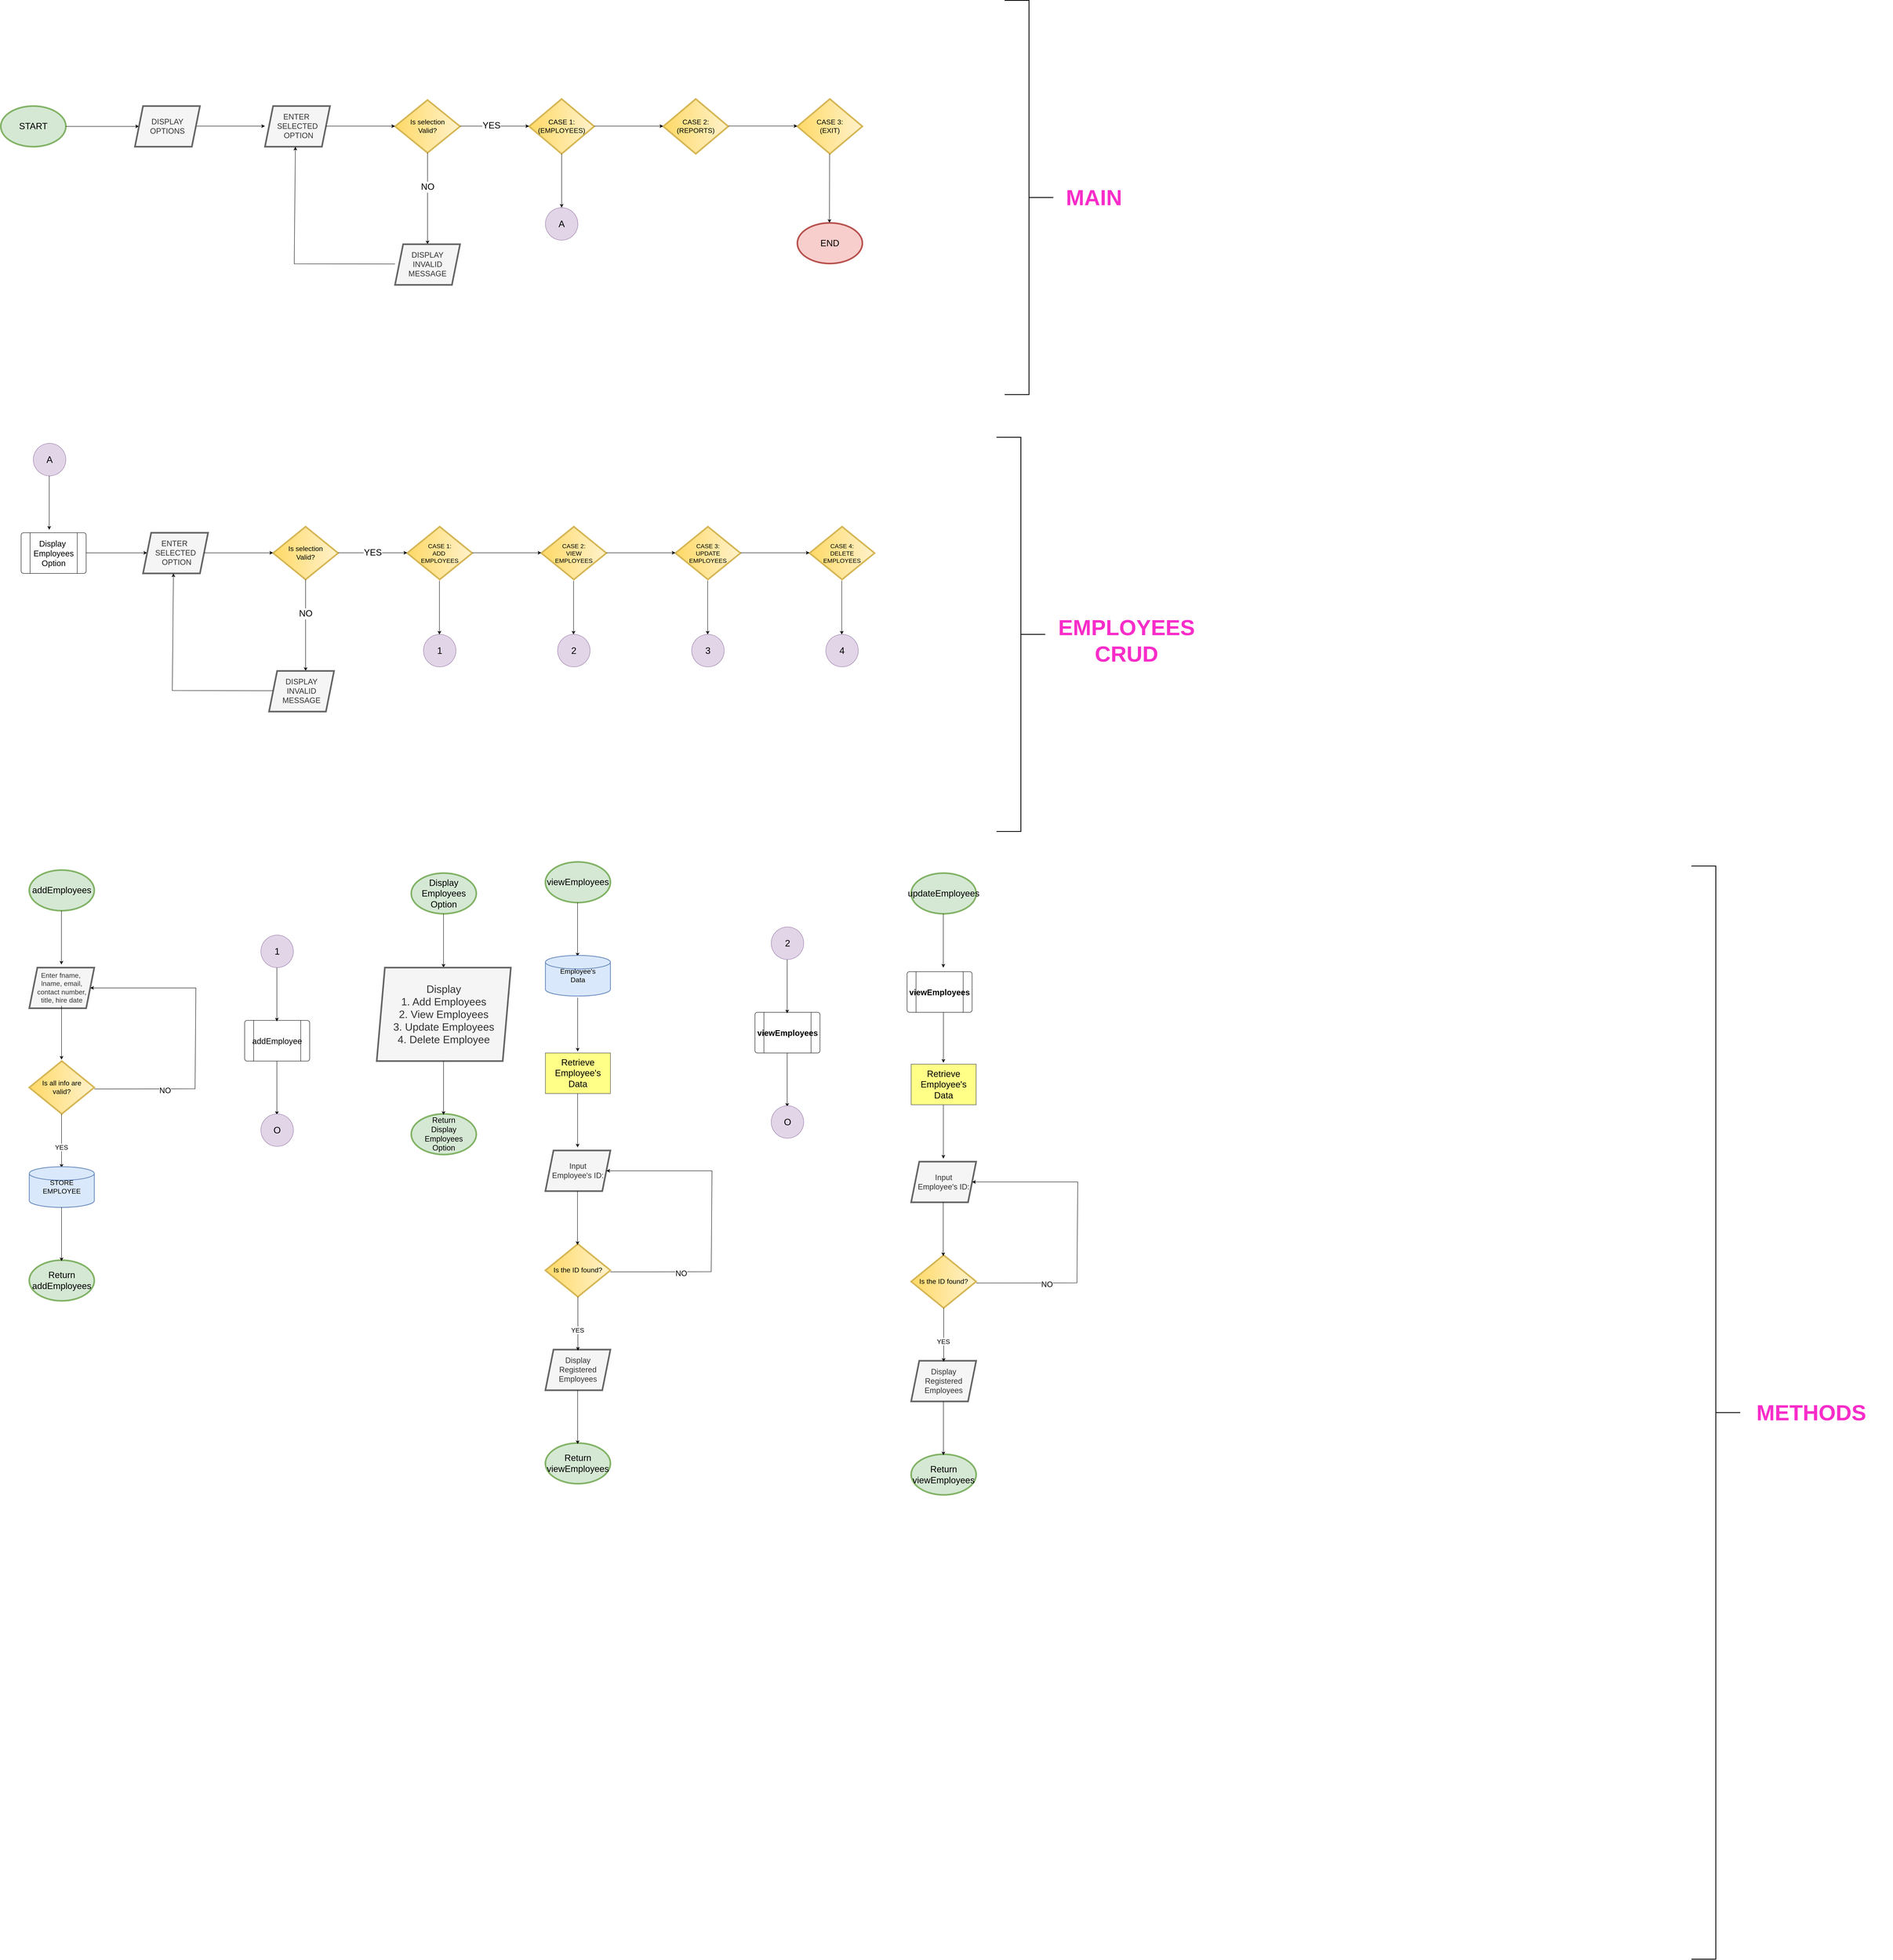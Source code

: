 <mxfile version="24.7.17">
  <diagram name="Page-1" id="fD3oFx35UN4b9yw6zkIM">
    <mxGraphModel dx="2322" dy="1297" grid="1" gridSize="10" guides="1" tooltips="1" connect="1" arrows="1" fold="1" page="1" pageScale="1" pageWidth="850" pageHeight="1100" math="0" shadow="0">
      <root>
        <mxCell id="0" />
        <mxCell id="1" parent="0" />
        <mxCell id="VEvwKwhvWMD62rh19tgJ-2" value="&lt;font style=&quot;font-size: 22px;&quot;&gt;START&lt;/font&gt;" style="ellipse;whiteSpace=wrap;html=1;fillColor=#d5e8d4;strokeColor=#82b366;strokeWidth=4;" vertex="1" parent="1">
          <mxGeometry x="40" y="350" width="160" height="100" as="geometry" />
        </mxCell>
        <mxCell id="VEvwKwhvWMD62rh19tgJ-3" value="" style="endArrow=classic;html=1;rounded=0;exitX=1;exitY=0.5;exitDx=0;exitDy=0;entryX=0;entryY=0.5;entryDx=0;entryDy=0;" edge="1" parent="1" source="VEvwKwhvWMD62rh19tgJ-2" target="VEvwKwhvWMD62rh19tgJ-35">
          <mxGeometry width="50" height="50" relative="1" as="geometry">
            <mxPoint x="560" y="520" as="sourcePoint" />
            <mxPoint x="370" y="400" as="targetPoint" />
          </mxGeometry>
        </mxCell>
        <mxCell id="VEvwKwhvWMD62rh19tgJ-5" value="" style="endArrow=classic;html=1;rounded=0;exitX=1;exitY=0.5;exitDx=0;exitDy=0;" edge="1" parent="1">
          <mxGeometry width="50" height="50" relative="1" as="geometry">
            <mxPoint x="520" y="399.33" as="sourcePoint" />
            <mxPoint x="690" y="399.33" as="targetPoint" />
          </mxGeometry>
        </mxCell>
        <mxCell id="VEvwKwhvWMD62rh19tgJ-6" value="&lt;font style=&quot;font-size: 19px;&quot;&gt;ENTER&amp;nbsp;&lt;/font&gt;&lt;div style=&quot;font-size: 19px;&quot;&gt;&lt;font style=&quot;font-size: 19px;&quot;&gt;SELECTED&lt;/font&gt;&lt;div style=&quot;&quot;&gt;&lt;font style=&quot;font-size: 19px;&quot;&gt;&amp;nbsp;OPTION&lt;/font&gt;&lt;/div&gt;&lt;/div&gt;" style="shape=parallelogram;perimeter=parallelogramPerimeter;whiteSpace=wrap;html=1;fixedSize=1;align=center;fillColor=#f5f5f5;fontColor=#333333;strokeColor=#666666;strokeWidth=4;" vertex="1" parent="1">
          <mxGeometry x="690" y="350" width="160" height="100" as="geometry" />
        </mxCell>
        <mxCell id="VEvwKwhvWMD62rh19tgJ-9" value="&lt;font style=&quot;font-size: 17px;&quot;&gt;Is selection&lt;/font&gt;&lt;div style=&quot;font-size: 17px;&quot;&gt;&lt;font style=&quot;font-size: 17px;&quot;&gt;Valid?&lt;/font&gt;&lt;/div&gt;" style="rhombus;whiteSpace=wrap;html=1;direction=south;fillColor=#fff2cc;strokeColor=#d6b656;gradientColor=#ffd966;strokeWidth=4;" vertex="1" parent="1">
          <mxGeometry x="1010" y="335" width="160" height="130" as="geometry" />
        </mxCell>
        <mxCell id="VEvwKwhvWMD62rh19tgJ-11" value="" style="endArrow=classic;html=1;rounded=0;exitX=1;exitY=0.5;exitDx=0;exitDy=0;" edge="1" parent="1">
          <mxGeometry width="50" height="50" relative="1" as="geometry">
            <mxPoint x="840" y="399.37" as="sourcePoint" />
            <mxPoint x="1010" y="399.37" as="targetPoint" />
          </mxGeometry>
        </mxCell>
        <mxCell id="VEvwKwhvWMD62rh19tgJ-12" value="" style="endArrow=classic;html=1;rounded=0;exitX=1;exitY=0.5;exitDx=0;exitDy=0;" edge="1" parent="1" source="VEvwKwhvWMD62rh19tgJ-9">
          <mxGeometry width="50" height="50" relative="1" as="geometry">
            <mxPoint x="1090" y="490" as="sourcePoint" />
            <mxPoint x="1090" y="690" as="targetPoint" />
          </mxGeometry>
        </mxCell>
        <mxCell id="VEvwKwhvWMD62rh19tgJ-14" value="&lt;font style=&quot;font-size: 22px;&quot;&gt;NO&lt;/font&gt;" style="edgeLabel;html=1;align=center;verticalAlign=middle;resizable=0;points=[];" vertex="1" connectable="0" parent="VEvwKwhvWMD62rh19tgJ-12">
          <mxGeometry x="-0.26" relative="1" as="geometry">
            <mxPoint as="offset" />
          </mxGeometry>
        </mxCell>
        <mxCell id="VEvwKwhvWMD62rh19tgJ-16" value="" style="endArrow=classic;html=1;rounded=0;exitX=1;exitY=0.5;exitDx=0;exitDy=0;entryX=0.455;entryY=1.007;entryDx=0;entryDy=0;entryPerimeter=0;" edge="1" parent="1">
          <mxGeometry width="50" height="50" relative="1" as="geometry">
            <mxPoint x="1010" y="738.68" as="sourcePoint" />
            <mxPoint x="764.8" y="450.0" as="targetPoint" />
            <Array as="points">
              <mxPoint x="762" y="738.3" />
            </Array>
          </mxGeometry>
        </mxCell>
        <mxCell id="VEvwKwhvWMD62rh19tgJ-19" value="&lt;span style=&quot;font-size: 17px;&quot;&gt;CASE 1:&lt;br&gt;(EMPLOYEES)&lt;/span&gt;" style="rhombus;whiteSpace=wrap;html=1;direction=south;fillColor=#fff2cc;strokeColor=#d6b656;gradientColor=#ffd966;strokeWidth=4;" vertex="1" parent="1">
          <mxGeometry x="1340" y="332.5" width="160" height="135" as="geometry" />
        </mxCell>
        <mxCell id="VEvwKwhvWMD62rh19tgJ-22" value="&lt;span style=&quot;font-size: 17px;&quot;&gt;CASE 2:(REPORTS)&lt;/span&gt;" style="rhombus;whiteSpace=wrap;html=1;direction=south;fillColor=#fff2cc;strokeColor=#d6b656;gradientColor=#ffd966;strokeWidth=4;" vertex="1" parent="1">
          <mxGeometry x="1670" y="332.5" width="160" height="135" as="geometry" />
        </mxCell>
        <mxCell id="VEvwKwhvWMD62rh19tgJ-24" value="&lt;span style=&quot;font-size: 17px;&quot;&gt;CASE 3:&lt;/span&gt;&lt;div&gt;&lt;span style=&quot;font-size: 17px;&quot;&gt;(EXIT)&lt;/span&gt;&lt;/div&gt;" style="rhombus;whiteSpace=wrap;html=1;direction=south;fillColor=#fff2cc;strokeColor=#d6b656;gradientColor=#ffd966;strokeWidth=4;" vertex="1" parent="1">
          <mxGeometry x="2000" y="332.5" width="160" height="135" as="geometry" />
        </mxCell>
        <mxCell id="VEvwKwhvWMD62rh19tgJ-25" value="" style="endArrow=classic;html=1;rounded=0;exitX=1;exitY=0.5;exitDx=0;exitDy=0;" edge="1" parent="1">
          <mxGeometry width="50" height="50" relative="1" as="geometry">
            <mxPoint x="2079.38" y="467.5" as="sourcePoint" />
            <mxPoint x="2079" y="637.5" as="targetPoint" />
          </mxGeometry>
        </mxCell>
        <mxCell id="VEvwKwhvWMD62rh19tgJ-27" value="&lt;font style=&quot;font-size: 22px;&quot;&gt;END&lt;/font&gt;" style="ellipse;whiteSpace=wrap;html=1;fillColor=#f8cecc;strokeColor=#b85450;strokeWidth=4;" vertex="1" parent="1">
          <mxGeometry x="2000" y="637.5" width="160" height="100" as="geometry" />
        </mxCell>
        <mxCell id="VEvwKwhvWMD62rh19tgJ-28" value="" style="endArrow=classic;html=1;rounded=0;exitX=1;exitY=0.5;exitDx=0;exitDy=0;" edge="1" parent="1">
          <mxGeometry width="50" height="50" relative="1" as="geometry">
            <mxPoint x="1420" y="467.5" as="sourcePoint" />
            <mxPoint x="1420" y="600" as="targetPoint" />
          </mxGeometry>
        </mxCell>
        <mxCell id="VEvwKwhvWMD62rh19tgJ-29" value="&lt;font style=&quot;font-size: 23px;&quot;&gt;A&lt;/font&gt;" style="ellipse;whiteSpace=wrap;html=1;aspect=fixed;fillColor=#e1d5e7;strokeColor=#9673a6;" vertex="1" parent="1">
          <mxGeometry x="1380" y="600" width="80" height="80" as="geometry" />
        </mxCell>
        <mxCell id="VEvwKwhvWMD62rh19tgJ-30" value="" style="endArrow=classic;html=1;rounded=0;exitX=1;exitY=0.5;exitDx=0;exitDy=0;" edge="1" parent="1">
          <mxGeometry width="50" height="50" relative="1" as="geometry">
            <mxPoint x="1170" y="399.41" as="sourcePoint" />
            <mxPoint x="1340" y="399.41" as="targetPoint" />
          </mxGeometry>
        </mxCell>
        <mxCell id="VEvwKwhvWMD62rh19tgJ-165" value="&lt;font style=&quot;font-size: 22px;&quot;&gt;YES&lt;/font&gt;" style="edgeLabel;html=1;align=center;verticalAlign=middle;resizable=0;points=[];" vertex="1" connectable="0" parent="VEvwKwhvWMD62rh19tgJ-30">
          <mxGeometry x="-0.1" y="2" relative="1" as="geometry">
            <mxPoint as="offset" />
          </mxGeometry>
        </mxCell>
        <mxCell id="VEvwKwhvWMD62rh19tgJ-31" value="" style="endArrow=classic;html=1;rounded=0;exitX=1;exitY=0.5;exitDx=0;exitDy=0;" edge="1" parent="1">
          <mxGeometry width="50" height="50" relative="1" as="geometry">
            <mxPoint x="1500" y="399.41" as="sourcePoint" />
            <mxPoint x="1670" y="399.41" as="targetPoint" />
          </mxGeometry>
        </mxCell>
        <mxCell id="VEvwKwhvWMD62rh19tgJ-32" value="" style="endArrow=classic;html=1;rounded=0;exitX=1;exitY=0.5;exitDx=0;exitDy=0;" edge="1" parent="1">
          <mxGeometry width="50" height="50" relative="1" as="geometry">
            <mxPoint x="1830" y="399.17" as="sourcePoint" />
            <mxPoint x="2000" y="399.17" as="targetPoint" />
          </mxGeometry>
        </mxCell>
        <mxCell id="VEvwKwhvWMD62rh19tgJ-33" value="&lt;font style=&quot;font-size: 23px;&quot;&gt;A&lt;/font&gt;" style="ellipse;whiteSpace=wrap;html=1;aspect=fixed;fillColor=#e1d5e7;strokeColor=#9673a6;" vertex="1" parent="1">
          <mxGeometry x="120" y="1180" width="80" height="80" as="geometry" />
        </mxCell>
        <mxCell id="VEvwKwhvWMD62rh19tgJ-34" value="" style="endArrow=classic;html=1;rounded=0;exitX=1;exitY=0.5;exitDx=0;exitDy=0;" edge="1" parent="1">
          <mxGeometry width="50" height="50" relative="1" as="geometry">
            <mxPoint x="159.17" y="1260" as="sourcePoint" />
            <mxPoint x="159.17" y="1392.5" as="targetPoint" />
          </mxGeometry>
        </mxCell>
        <mxCell id="VEvwKwhvWMD62rh19tgJ-35" value="&lt;span style=&quot;font-size: 19px;&quot;&gt;DISPLAY&lt;br&gt;OPTIONS&lt;/span&gt;" style="shape=parallelogram;perimeter=parallelogramPerimeter;whiteSpace=wrap;html=1;fixedSize=1;align=center;fillColor=#f5f5f5;fontColor=#333333;strokeColor=#666666;strokeWidth=4;" vertex="1" parent="1">
          <mxGeometry x="370" y="350" width="160" height="100" as="geometry" />
        </mxCell>
        <mxCell id="VEvwKwhvWMD62rh19tgJ-37" value="&lt;span style=&quot;font-size: 19px;&quot;&gt;DISPLAY&lt;br&gt;INVALID&lt;br&gt;MESSAGE&lt;/span&gt;" style="shape=parallelogram;perimeter=parallelogramPerimeter;whiteSpace=wrap;html=1;fixedSize=1;align=center;fillColor=#f5f5f5;fontColor=#333333;strokeColor=#666666;strokeWidth=4;" vertex="1" parent="1">
          <mxGeometry x="1010" y="690" width="160" height="100" as="geometry" />
        </mxCell>
        <mxCell id="VEvwKwhvWMD62rh19tgJ-39" value="" style="endArrow=classic;html=1;rounded=0;exitX=1;exitY=0.5;exitDx=0;exitDy=0;" edge="1" parent="1">
          <mxGeometry width="50" height="50" relative="1" as="geometry">
            <mxPoint x="230" y="1449.33" as="sourcePoint" />
            <mxPoint x="400" y="1449.33" as="targetPoint" />
          </mxGeometry>
        </mxCell>
        <mxCell id="VEvwKwhvWMD62rh19tgJ-40" value="&lt;font style=&quot;font-size: 19px;&quot;&gt;ENTER&amp;nbsp;&lt;/font&gt;&lt;div style=&quot;font-size: 19px;&quot;&gt;&lt;font style=&quot;font-size: 19px;&quot;&gt;SELECTED&lt;/font&gt;&lt;div style=&quot;&quot;&gt;&lt;font style=&quot;font-size: 19px;&quot;&gt;&amp;nbsp;OPTION&lt;/font&gt;&lt;/div&gt;&lt;/div&gt;" style="shape=parallelogram;perimeter=parallelogramPerimeter;whiteSpace=wrap;html=1;fixedSize=1;align=center;fillColor=#f5f5f5;fontColor=#333333;strokeColor=#666666;strokeWidth=4;" vertex="1" parent="1">
          <mxGeometry x="390" y="1400" width="160" height="100" as="geometry" />
        </mxCell>
        <mxCell id="VEvwKwhvWMD62rh19tgJ-41" value="&lt;font style=&quot;font-size: 17px;&quot;&gt;Is selection&lt;/font&gt;&lt;div style=&quot;font-size: 17px;&quot;&gt;&lt;font style=&quot;font-size: 17px;&quot;&gt;Valid?&lt;/font&gt;&lt;/div&gt;" style="rhombus;whiteSpace=wrap;html=1;direction=south;fillColor=#fff2cc;strokeColor=#d6b656;gradientColor=#ffd966;strokeWidth=4;" vertex="1" parent="1">
          <mxGeometry x="710" y="1385" width="160" height="130" as="geometry" />
        </mxCell>
        <mxCell id="VEvwKwhvWMD62rh19tgJ-42" value="" style="endArrow=classic;html=1;rounded=0;exitX=1;exitY=0.5;exitDx=0;exitDy=0;" edge="1" parent="1">
          <mxGeometry width="50" height="50" relative="1" as="geometry">
            <mxPoint x="540" y="1449.33" as="sourcePoint" />
            <mxPoint x="710" y="1449.33" as="targetPoint" />
          </mxGeometry>
        </mxCell>
        <mxCell id="VEvwKwhvWMD62rh19tgJ-43" value="" style="endArrow=classic;html=1;rounded=0;exitX=1;exitY=0.5;exitDx=0;exitDy=0;" edge="1" parent="1">
          <mxGeometry width="50" height="50" relative="1" as="geometry">
            <mxPoint x="790" y="1515" as="sourcePoint" />
            <mxPoint x="790" y="1740" as="targetPoint" />
          </mxGeometry>
        </mxCell>
        <mxCell id="VEvwKwhvWMD62rh19tgJ-44" value="&lt;font style=&quot;font-size: 22px;&quot;&gt;NO&lt;/font&gt;" style="edgeLabel;html=1;align=center;verticalAlign=middle;resizable=0;points=[];" vertex="1" connectable="0" parent="VEvwKwhvWMD62rh19tgJ-43">
          <mxGeometry x="-0.26" relative="1" as="geometry">
            <mxPoint as="offset" />
          </mxGeometry>
        </mxCell>
        <mxCell id="VEvwKwhvWMD62rh19tgJ-45" value="&lt;span style=&quot;font-size: 19px;&quot;&gt;DISPLAY&lt;br&gt;INVALID&lt;br&gt;MESSAGE&lt;/span&gt;" style="shape=parallelogram;perimeter=parallelogramPerimeter;whiteSpace=wrap;html=1;fixedSize=1;align=center;fillColor=#f5f5f5;fontColor=#333333;strokeColor=#666666;strokeWidth=4;" vertex="1" parent="1">
          <mxGeometry x="700" y="1740" width="160" height="100" as="geometry" />
        </mxCell>
        <mxCell id="VEvwKwhvWMD62rh19tgJ-46" value="" style="endArrow=classic;html=1;rounded=0;exitX=1;exitY=0.5;exitDx=0;exitDy=0;entryX=0.455;entryY=1.007;entryDx=0;entryDy=0;entryPerimeter=0;" edge="1" parent="1">
          <mxGeometry width="50" height="50" relative="1" as="geometry">
            <mxPoint x="710" y="1788.68" as="sourcePoint" />
            <mxPoint x="464.8" y="1500" as="targetPoint" />
            <Array as="points">
              <mxPoint x="462" y="1788.3" />
            </Array>
          </mxGeometry>
        </mxCell>
        <mxCell id="VEvwKwhvWMD62rh19tgJ-47" value="&lt;font style=&quot;font-size: 22px;&quot;&gt;addEmployees&lt;/font&gt;" style="ellipse;whiteSpace=wrap;html=1;fillColor=#d5e8d4;strokeColor=#82b366;strokeWidth=4;" vertex="1" parent="1">
          <mxGeometry x="110" y="2230" width="160" height="100" as="geometry" />
        </mxCell>
        <mxCell id="VEvwKwhvWMD62rh19tgJ-51" value="" style="endArrow=classic;html=1;rounded=0;exitX=1;exitY=0.5;exitDx=0;exitDy=0;" edge="1" parent="1">
          <mxGeometry width="50" height="50" relative="1" as="geometry">
            <mxPoint x="189.17" y="2330" as="sourcePoint" />
            <mxPoint x="189.17" y="2462.5" as="targetPoint" />
          </mxGeometry>
        </mxCell>
        <mxCell id="VEvwKwhvWMD62rh19tgJ-52" value="&lt;font style=&quot;font-size: 17px;&quot;&gt;Enter fname,&amp;nbsp;&lt;/font&gt;&lt;div&gt;&lt;font style=&quot;font-size: 17px;&quot;&gt;lname, email, contact number,&lt;/font&gt;&lt;/div&gt;&lt;div&gt;&lt;font style=&quot;font-size: 17px;&quot;&gt;title, hire date&lt;/font&gt;&lt;/div&gt;" style="shape=parallelogram;perimeter=parallelogramPerimeter;whiteSpace=wrap;html=1;fixedSize=1;align=center;fillColor=#f5f5f5;fontColor=#333333;strokeColor=#666666;strokeWidth=4;" vertex="1" parent="1">
          <mxGeometry x="110" y="2470" width="160" height="100" as="geometry" />
        </mxCell>
        <mxCell id="VEvwKwhvWMD62rh19tgJ-55" value="&lt;span style=&quot;font-size: 17px;&quot;&gt;Is all info are&lt;br&gt;valid?&lt;/span&gt;" style="rhombus;whiteSpace=wrap;html=1;direction=south;fillColor=#fff2cc;strokeColor=#d6b656;gradientColor=#ffd966;strokeWidth=4;" vertex="1" parent="1">
          <mxGeometry x="110" y="2700" width="160" height="130" as="geometry" />
        </mxCell>
        <mxCell id="VEvwKwhvWMD62rh19tgJ-56" value="" style="endArrow=classic;html=1;rounded=0;exitX=1;exitY=0.5;exitDx=0;exitDy=0;" edge="1" parent="1" target="VEvwKwhvWMD62rh19tgJ-52">
          <mxGeometry width="50" height="50" relative="1" as="geometry">
            <mxPoint x="270" y="2768.68" as="sourcePoint" />
            <mxPoint x="520" y="2460" as="targetPoint" />
            <Array as="points">
              <mxPoint x="518" y="2768.3" />
              <mxPoint x="520" y="2520" />
            </Array>
          </mxGeometry>
        </mxCell>
        <mxCell id="VEvwKwhvWMD62rh19tgJ-58" value="&lt;font style=&quot;font-size: 19px;&quot;&gt;NO&lt;/font&gt;" style="edgeLabel;html=1;align=center;verticalAlign=middle;resizable=0;points=[];" vertex="1" connectable="0" parent="VEvwKwhvWMD62rh19tgJ-56">
          <mxGeometry x="-0.54" y="-4" relative="1" as="geometry">
            <mxPoint as="offset" />
          </mxGeometry>
        </mxCell>
        <mxCell id="VEvwKwhvWMD62rh19tgJ-57" value="" style="endArrow=classic;html=1;rounded=0;exitX=1;exitY=0.5;exitDx=0;exitDy=0;" edge="1" parent="1">
          <mxGeometry width="50" height="50" relative="1" as="geometry">
            <mxPoint x="189.41" y="2564" as="sourcePoint" />
            <mxPoint x="189.41" y="2696.5" as="targetPoint" />
          </mxGeometry>
        </mxCell>
        <mxCell id="VEvwKwhvWMD62rh19tgJ-59" value="" style="endArrow=classic;html=1;rounded=0;exitX=1;exitY=0.5;exitDx=0;exitDy=0;" edge="1" parent="1">
          <mxGeometry width="50" height="50" relative="1" as="geometry">
            <mxPoint x="189.41" y="2830" as="sourcePoint" />
            <mxPoint x="189.41" y="2962.5" as="targetPoint" />
          </mxGeometry>
        </mxCell>
        <mxCell id="VEvwKwhvWMD62rh19tgJ-60" value="&lt;font style=&quot;font-size: 16px;&quot;&gt;YES&lt;/font&gt;" style="edgeLabel;html=1;align=center;verticalAlign=middle;resizable=0;points=[];" vertex="1" connectable="0" parent="VEvwKwhvWMD62rh19tgJ-59">
          <mxGeometry x="0.239" y="-1" relative="1" as="geometry">
            <mxPoint as="offset" />
          </mxGeometry>
        </mxCell>
        <mxCell id="VEvwKwhvWMD62rh19tgJ-61" value="&lt;font style=&quot;font-size: 17px;&quot;&gt;STORE&lt;br&gt;EMPLOYEE&lt;/font&gt;" style="strokeWidth=2;html=1;shape=mxgraph.flowchart.database;whiteSpace=wrap;fillColor=#dae8fc;strokeColor=#6c8ebf;" vertex="1" parent="1">
          <mxGeometry x="110" y="2960" width="160" height="100" as="geometry" />
        </mxCell>
        <mxCell id="VEvwKwhvWMD62rh19tgJ-63" value="&lt;font style=&quot;font-size: 22px;&quot;&gt;Return addEmployees&lt;/font&gt;" style="ellipse;whiteSpace=wrap;html=1;fillColor=#d5e8d4;strokeColor=#82b366;strokeWidth=4;" vertex="1" parent="1">
          <mxGeometry x="110" y="3190" width="160" height="100" as="geometry" />
        </mxCell>
        <mxCell id="VEvwKwhvWMD62rh19tgJ-64" value="" style="endArrow=classic;html=1;rounded=0;exitX=1;exitY=0.5;exitDx=0;exitDy=0;" edge="1" parent="1">
          <mxGeometry width="50" height="50" relative="1" as="geometry">
            <mxPoint x="189.41" y="3060" as="sourcePoint" />
            <mxPoint x="189.41" y="3192.5" as="targetPoint" />
          </mxGeometry>
        </mxCell>
        <mxCell id="VEvwKwhvWMD62rh19tgJ-67" value="&lt;span style=&quot;font-size: 15px;&quot;&gt;CASE 1:&lt;br&gt;ADD&amp;nbsp;&lt;/span&gt;&lt;div&gt;&lt;span style=&quot;font-size: 15px;&quot;&gt;EMPLOYEES&lt;/span&gt;&lt;/div&gt;" style="rhombus;whiteSpace=wrap;html=1;direction=south;fillColor=#fff2cc;strokeColor=#d6b656;gradientColor=#ffd966;strokeWidth=4;" vertex="1" parent="1">
          <mxGeometry x="1040" y="1385" width="160" height="130" as="geometry" />
        </mxCell>
        <mxCell id="VEvwKwhvWMD62rh19tgJ-68" value="&lt;font style=&quot;font-size: 22px;&quot;&gt;YES&lt;/font&gt;" style="endArrow=classic;html=1;rounded=0;exitX=1;exitY=0.5;exitDx=0;exitDy=0;" edge="1" parent="1">
          <mxGeometry width="50" height="50" relative="1" as="geometry">
            <mxPoint x="870" y="1449.29" as="sourcePoint" />
            <mxPoint x="1040" y="1449.29" as="targetPoint" />
          </mxGeometry>
        </mxCell>
        <mxCell id="VEvwKwhvWMD62rh19tgJ-69" value="" style="verticalLabelPosition=bottom;verticalAlign=top;html=1;shape=process;whiteSpace=wrap;rounded=1;size=0.14;arcSize=6;" vertex="1" parent="1">
          <mxGeometry x="640" y="2600" width="160" height="100" as="geometry" />
        </mxCell>
        <mxCell id="VEvwKwhvWMD62rh19tgJ-70" value="" style="endArrow=classic;html=1;rounded=0;exitX=1;exitY=0.5;exitDx=0;exitDy=0;" edge="1" parent="1">
          <mxGeometry width="50" height="50" relative="1" as="geometry">
            <mxPoint x="1119.29" y="1518" as="sourcePoint" />
            <mxPoint x="1119.29" y="1650.5" as="targetPoint" />
          </mxGeometry>
        </mxCell>
        <mxCell id="VEvwKwhvWMD62rh19tgJ-71" value="&lt;font style=&quot;font-size: 23px;&quot;&gt;1&lt;/font&gt;" style="ellipse;whiteSpace=wrap;html=1;aspect=fixed;fillColor=#e1d5e7;strokeColor=#9673a6;" vertex="1" parent="1">
          <mxGeometry x="1080" y="1650" width="80" height="80" as="geometry" />
        </mxCell>
        <mxCell id="VEvwKwhvWMD62rh19tgJ-72" value="" style="endArrow=classic;html=1;rounded=0;exitX=1;exitY=0.5;exitDx=0;exitDy=0;" edge="1" parent="1">
          <mxGeometry width="50" height="50" relative="1" as="geometry">
            <mxPoint x="719.29" y="2470" as="sourcePoint" />
            <mxPoint x="719.29" y="2602.5" as="targetPoint" />
          </mxGeometry>
        </mxCell>
        <mxCell id="VEvwKwhvWMD62rh19tgJ-73" value="&lt;font style=&quot;font-size: 23px;&quot;&gt;1&lt;/font&gt;" style="ellipse;whiteSpace=wrap;html=1;aspect=fixed;fillColor=#e1d5e7;strokeColor=#9673a6;" vertex="1" parent="1">
          <mxGeometry x="680" y="2390" width="80" height="80" as="geometry" />
        </mxCell>
        <mxCell id="VEvwKwhvWMD62rh19tgJ-74" value="" style="endArrow=classic;html=1;rounded=0;exitX=1;exitY=0.5;exitDx=0;exitDy=0;" edge="1" parent="1">
          <mxGeometry width="50" height="50" relative="1" as="geometry">
            <mxPoint x="719.29" y="2700" as="sourcePoint" />
            <mxPoint x="719.29" y="2832.5" as="targetPoint" />
          </mxGeometry>
        </mxCell>
        <mxCell id="VEvwKwhvWMD62rh19tgJ-75" value="&lt;span style=&quot;font-size: 23px;&quot;&gt;O&lt;/span&gt;" style="ellipse;whiteSpace=wrap;html=1;aspect=fixed;fillColor=#e1d5e7;strokeColor=#9673a6;" vertex="1" parent="1">
          <mxGeometry x="680" y="2830" width="80" height="80" as="geometry" />
        </mxCell>
        <mxCell id="VEvwKwhvWMD62rh19tgJ-76" value="&lt;font style=&quot;font-size: 20px;&quot;&gt;addEmployee&lt;/font&gt;" style="text;html=1;align=center;verticalAlign=middle;whiteSpace=wrap;rounded=0;" vertex="1" parent="1">
          <mxGeometry x="690" y="2635" width="60" height="30" as="geometry" />
        </mxCell>
        <mxCell id="VEvwKwhvWMD62rh19tgJ-77" value="&lt;font style=&quot;font-size: 22px;&quot;&gt;Display&lt;br&gt;Employees&lt;/font&gt;&lt;div&gt;&lt;font style=&quot;font-size: 22px;&quot;&gt;Option&lt;/font&gt;&lt;/div&gt;" style="ellipse;whiteSpace=wrap;html=1;fillColor=#d5e8d4;strokeColor=#82b366;strokeWidth=4;" vertex="1" parent="1">
          <mxGeometry x="1050" y="2237.5" width="160" height="100" as="geometry" />
        </mxCell>
        <mxCell id="VEvwKwhvWMD62rh19tgJ-78" value="" style="endArrow=classic;html=1;rounded=0;exitX=1;exitY=0.5;exitDx=0;exitDy=0;" edge="1" parent="1">
          <mxGeometry width="50" height="50" relative="1" as="geometry">
            <mxPoint x="1129.29" y="2337.5" as="sourcePoint" />
            <mxPoint x="1129.29" y="2470" as="targetPoint" />
          </mxGeometry>
        </mxCell>
        <mxCell id="VEvwKwhvWMD62rh19tgJ-79" value="&lt;font style=&quot;font-size: 26px;&quot;&gt;Display&lt;br&gt;1. Add Employees&lt;/font&gt;&lt;div style=&quot;font-size: 26px;&quot;&gt;&lt;font style=&quot;font-size: 26px;&quot;&gt;2. View Employees&lt;/font&gt;&lt;/div&gt;&lt;div style=&quot;font-size: 26px;&quot;&gt;&lt;font style=&quot;font-size: 26px;&quot;&gt;3. Update Employees&lt;/font&gt;&lt;/div&gt;&lt;div style=&quot;font-size: 26px;&quot;&gt;&lt;font style=&quot;font-size: 26px;&quot;&gt;4. Delete Employee&lt;/font&gt;&lt;/div&gt;" style="shape=parallelogram;perimeter=parallelogramPerimeter;whiteSpace=wrap;html=1;fixedSize=1;align=center;fillColor=#f5f5f5;fontColor=#333333;strokeColor=#666666;strokeWidth=4;" vertex="1" parent="1">
          <mxGeometry x="965" y="2470" width="330" height="230" as="geometry" />
        </mxCell>
        <mxCell id="VEvwKwhvWMD62rh19tgJ-81" value="&lt;div style=&quot;font-size: 19px;&quot;&gt;&lt;font style=&quot;font-size: 19px;&quot;&gt;Return&lt;/font&gt;&lt;/div&gt;&lt;font style=&quot;font-size: 19px;&quot;&gt;Display&lt;br&gt;Employees&lt;/font&gt;&lt;div style=&quot;font-size: 19px;&quot;&gt;&lt;font style=&quot;font-size: 19px;&quot;&gt;Option&lt;/font&gt;&lt;/div&gt;" style="ellipse;whiteSpace=wrap;html=1;fillColor=#d5e8d4;strokeColor=#82b366;strokeWidth=4;" vertex="1" parent="1">
          <mxGeometry x="1050" y="2830" width="160" height="100" as="geometry" />
        </mxCell>
        <mxCell id="VEvwKwhvWMD62rh19tgJ-82" value="" style="endArrow=classic;html=1;rounded=0;exitX=1;exitY=0.5;exitDx=0;exitDy=0;" edge="1" parent="1">
          <mxGeometry width="50" height="50" relative="1" as="geometry">
            <mxPoint x="1129.41" y="2700" as="sourcePoint" />
            <mxPoint x="1129.41" y="2832.5" as="targetPoint" />
          </mxGeometry>
        </mxCell>
        <mxCell id="VEvwKwhvWMD62rh19tgJ-87" value="" style="verticalLabelPosition=bottom;verticalAlign=top;html=1;shape=process;whiteSpace=wrap;rounded=1;size=0.14;arcSize=6;" vertex="1" parent="1">
          <mxGeometry x="90" y="1400" width="160" height="100" as="geometry" />
        </mxCell>
        <mxCell id="VEvwKwhvWMD62rh19tgJ-88" value="&lt;font style=&quot;font-size: 20px;&quot;&gt;Display&amp;nbsp;&lt;/font&gt;&lt;div&gt;&lt;font style=&quot;font-size: 20px;&quot;&gt;Employees&lt;br&gt;Option&lt;/font&gt;&lt;/div&gt;" style="text;html=1;align=center;verticalAlign=middle;whiteSpace=wrap;rounded=0;" vertex="1" parent="1">
          <mxGeometry x="140" y="1435" width="60" height="30" as="geometry" />
        </mxCell>
        <mxCell id="VEvwKwhvWMD62rh19tgJ-90" value="&lt;font style=&quot;font-size: 22px;&quot;&gt;viewEmployees&lt;/font&gt;" style="ellipse;whiteSpace=wrap;html=1;fillColor=#d5e8d4;strokeColor=#82b366;strokeWidth=4;" vertex="1" parent="1">
          <mxGeometry x="1380" y="2210" width="160" height="100" as="geometry" />
        </mxCell>
        <mxCell id="VEvwKwhvWMD62rh19tgJ-91" value="" style="endArrow=classic;html=1;rounded=0;exitX=1;exitY=0.5;exitDx=0;exitDy=0;" edge="1" parent="1">
          <mxGeometry width="50" height="50" relative="1" as="geometry">
            <mxPoint x="1459.17" y="2310" as="sourcePoint" />
            <mxPoint x="1459.17" y="2442.5" as="targetPoint" />
          </mxGeometry>
        </mxCell>
        <mxCell id="VEvwKwhvWMD62rh19tgJ-96" value="" style="endArrow=classic;html=1;rounded=0;exitX=1;exitY=0.5;exitDx=0;exitDy=0;" edge="1" parent="1">
          <mxGeometry width="50" height="50" relative="1" as="geometry">
            <mxPoint x="1459.41" y="2544" as="sourcePoint" />
            <mxPoint x="1459.41" y="2676.5" as="targetPoint" />
          </mxGeometry>
        </mxCell>
        <mxCell id="VEvwKwhvWMD62rh19tgJ-99" value="&lt;span style=&quot;font-size: 17px;&quot;&gt;Employee&#39;s&lt;/span&gt;&lt;div&gt;&lt;span style=&quot;font-size: 17px;&quot;&gt;Data&lt;/span&gt;&lt;/div&gt;" style="strokeWidth=2;html=1;shape=mxgraph.flowchart.database;whiteSpace=wrap;fillColor=#dae8fc;strokeColor=#6c8ebf;" vertex="1" parent="1">
          <mxGeometry x="1380" y="2440" width="160" height="100" as="geometry" />
        </mxCell>
        <mxCell id="VEvwKwhvWMD62rh19tgJ-100" value="&lt;font style=&quot;font-size: 22px;&quot;&gt;Return&lt;br&gt;viewEmployees&lt;/font&gt;" style="ellipse;whiteSpace=wrap;html=1;fillColor=#d5e8d4;strokeColor=#82b366;strokeWidth=4;" vertex="1" parent="1">
          <mxGeometry x="1380" y="3640" width="160" height="100" as="geometry" />
        </mxCell>
        <mxCell id="VEvwKwhvWMD62rh19tgJ-102" value="" style="strokeWidth=2;html=1;shape=mxgraph.flowchart.annotation_2;align=left;labelPosition=right;pointerEvents=1;rotation=-180;" vertex="1" parent="1">
          <mxGeometry x="2510" y="90" width="120" height="970" as="geometry" />
        </mxCell>
        <mxCell id="VEvwKwhvWMD62rh19tgJ-103" value="&lt;b&gt;&lt;font color=&quot;#f82dc9&quot; style=&quot;font-size: 54px;&quot;&gt;MAIN&lt;/font&gt;&lt;/b&gt;" style="text;html=1;align=center;verticalAlign=middle;whiteSpace=wrap;rounded=0;" vertex="1" parent="1">
          <mxGeometry x="2530" y="410" width="400" height="330" as="geometry" />
        </mxCell>
        <mxCell id="VEvwKwhvWMD62rh19tgJ-104" value="" style="strokeWidth=2;html=1;shape=mxgraph.flowchart.annotation_2;align=left;labelPosition=right;pointerEvents=1;rotation=-180;" vertex="1" parent="1">
          <mxGeometry x="2490" y="1165" width="120" height="970" as="geometry" />
        </mxCell>
        <mxCell id="VEvwKwhvWMD62rh19tgJ-105" value="&lt;b&gt;&lt;font color=&quot;#f82dc9&quot; style=&quot;font-size: 54px;&quot;&gt;EMPLOYEES&lt;br&gt;CRUD&lt;/font&gt;&lt;/b&gt;" style="text;html=1;align=center;verticalAlign=middle;whiteSpace=wrap;rounded=0;" vertex="1" parent="1">
          <mxGeometry x="2610" y="1500" width="400" height="330" as="geometry" />
        </mxCell>
        <mxCell id="VEvwKwhvWMD62rh19tgJ-106" value="" style="strokeWidth=2;html=1;shape=mxgraph.flowchart.annotation_2;align=left;labelPosition=right;pointerEvents=1;rotation=-180;" vertex="1" parent="1">
          <mxGeometry x="4200" y="2220" width="120" height="2690" as="geometry" />
        </mxCell>
        <mxCell id="VEvwKwhvWMD62rh19tgJ-107" value="&lt;font color=&quot;#f82dc9&quot;&gt;&lt;span style=&quot;font-size: 54px;&quot;&gt;&lt;b&gt;METHODS&lt;/b&gt;&lt;/span&gt;&lt;/font&gt;" style="text;html=1;align=center;verticalAlign=middle;whiteSpace=wrap;rounded=0;" vertex="1" parent="1">
          <mxGeometry x="4295" y="3400" width="400" height="330" as="geometry" />
        </mxCell>
        <mxCell id="VEvwKwhvWMD62rh19tgJ-108" value="&lt;font style=&quot;font-size: 22px;&quot;&gt;Retrieve&lt;/font&gt;&lt;div style=&quot;font-size: 22px;&quot;&gt;&lt;font style=&quot;font-size: 22px;&quot;&gt;&amp;nbsp;Employee&#39;s&amp;nbsp;&lt;/font&gt;&lt;div style=&quot;&quot;&gt;&lt;font style=&quot;font-size: 22px;&quot;&gt;Data&lt;/font&gt;&lt;/div&gt;&lt;/div&gt;" style="rounded=0;whiteSpace=wrap;html=1;fillColor=#ffff88;strokeColor=#36393d;" vertex="1" parent="1">
          <mxGeometry x="1380" y="2680" width="160" height="100" as="geometry" />
        </mxCell>
        <mxCell id="VEvwKwhvWMD62rh19tgJ-109" value="" style="endArrow=classic;html=1;rounded=0;exitX=1;exitY=0.5;exitDx=0;exitDy=0;" edge="1" parent="1">
          <mxGeometry width="50" height="50" relative="1" as="geometry">
            <mxPoint x="1459.29" y="2780" as="sourcePoint" />
            <mxPoint x="1459.29" y="2912.5" as="targetPoint" />
          </mxGeometry>
        </mxCell>
        <mxCell id="VEvwKwhvWMD62rh19tgJ-111" value="&lt;span style=&quot;font-size: 19px;&quot;&gt;Input&lt;/span&gt;&lt;div&gt;&lt;span style=&quot;font-size: 19px;&quot;&gt;Employee&#39;s ID:&lt;/span&gt;&lt;/div&gt;" style="shape=parallelogram;perimeter=parallelogramPerimeter;whiteSpace=wrap;html=1;fixedSize=1;align=center;fillColor=#f5f5f5;fontColor=#333333;strokeColor=#666666;strokeWidth=4;" vertex="1" parent="1">
          <mxGeometry x="1380" y="2920" width="160" height="100" as="geometry" />
        </mxCell>
        <mxCell id="VEvwKwhvWMD62rh19tgJ-112" value="&lt;span style=&quot;font-size: 17px;&quot;&gt;Is the ID found?&lt;/span&gt;" style="rhombus;whiteSpace=wrap;html=1;direction=south;fillColor=#fff2cc;strokeColor=#d6b656;gradientColor=#ffd966;strokeWidth=4;" vertex="1" parent="1">
          <mxGeometry x="1380" y="3150" width="160" height="130" as="geometry" />
        </mxCell>
        <mxCell id="VEvwKwhvWMD62rh19tgJ-113" value="" style="endArrow=classic;html=1;rounded=0;exitX=1;exitY=0.5;exitDx=0;exitDy=0;" edge="1" parent="1">
          <mxGeometry width="50" height="50" relative="1" as="geometry">
            <mxPoint x="1459.0" y="3020" as="sourcePoint" />
            <mxPoint x="1459.0" y="3152.5" as="targetPoint" />
          </mxGeometry>
        </mxCell>
        <mxCell id="VEvwKwhvWMD62rh19tgJ-114" value="" style="endArrow=classic;html=1;rounded=0;exitX=1;exitY=0.5;exitDx=0;exitDy=0;" edge="1" parent="1">
          <mxGeometry width="50" height="50" relative="1" as="geometry">
            <mxPoint x="1540" y="3218.68" as="sourcePoint" />
            <mxPoint x="1530" y="2970" as="targetPoint" />
            <Array as="points">
              <mxPoint x="1788" y="3218.3" />
              <mxPoint x="1790" y="2970" />
            </Array>
          </mxGeometry>
        </mxCell>
        <mxCell id="VEvwKwhvWMD62rh19tgJ-115" value="&lt;font style=&quot;font-size: 19px;&quot;&gt;NO&lt;/font&gt;" style="edgeLabel;html=1;align=center;verticalAlign=middle;resizable=0;points=[];" vertex="1" connectable="0" parent="VEvwKwhvWMD62rh19tgJ-114">
          <mxGeometry x="-0.54" y="-4" relative="1" as="geometry">
            <mxPoint as="offset" />
          </mxGeometry>
        </mxCell>
        <mxCell id="VEvwKwhvWMD62rh19tgJ-118" value="&lt;span style=&quot;font-size: 19px;&quot;&gt;Display&lt;br&gt;Registered&lt;br&gt;Employees&lt;/span&gt;" style="shape=parallelogram;perimeter=parallelogramPerimeter;whiteSpace=wrap;html=1;fixedSize=1;align=center;fillColor=#f5f5f5;fontColor=#333333;strokeColor=#666666;strokeWidth=4;" vertex="1" parent="1">
          <mxGeometry x="1380" y="3410" width="160" height="100" as="geometry" />
        </mxCell>
        <mxCell id="VEvwKwhvWMD62rh19tgJ-116" value="" style="endArrow=classic;html=1;rounded=0;exitX=1;exitY=0.5;exitDx=0;exitDy=0;" edge="1" parent="1">
          <mxGeometry width="50" height="50" relative="1" as="geometry">
            <mxPoint x="1460" y="3280" as="sourcePoint" />
            <mxPoint x="1460" y="3412.5" as="targetPoint" />
          </mxGeometry>
        </mxCell>
        <mxCell id="VEvwKwhvWMD62rh19tgJ-117" value="&lt;font style=&quot;font-size: 16px;&quot;&gt;YES&lt;/font&gt;" style="edgeLabel;html=1;align=center;verticalAlign=middle;resizable=0;points=[];" vertex="1" connectable="0" parent="VEvwKwhvWMD62rh19tgJ-116">
          <mxGeometry x="0.239" y="-1" relative="1" as="geometry">
            <mxPoint as="offset" />
          </mxGeometry>
        </mxCell>
        <mxCell id="VEvwKwhvWMD62rh19tgJ-119" value="" style="endArrow=classic;html=1;rounded=0;exitX=1;exitY=0.5;exitDx=0;exitDy=0;" edge="1" parent="1">
          <mxGeometry width="50" height="50" relative="1" as="geometry">
            <mxPoint x="1459.41" y="3510" as="sourcePoint" />
            <mxPoint x="1459.41" y="3642.5" as="targetPoint" />
          </mxGeometry>
        </mxCell>
        <mxCell id="VEvwKwhvWMD62rh19tgJ-129" value="" style="verticalLabelPosition=bottom;verticalAlign=top;html=1;shape=process;whiteSpace=wrap;rounded=1;size=0.14;arcSize=6;" vertex="1" parent="1">
          <mxGeometry x="1895.71" y="2580" width="160" height="100" as="geometry" />
        </mxCell>
        <mxCell id="VEvwKwhvWMD62rh19tgJ-130" value="" style="endArrow=classic;html=1;rounded=0;exitX=1;exitY=0.5;exitDx=0;exitDy=0;" edge="1" parent="1">
          <mxGeometry width="50" height="50" relative="1" as="geometry">
            <mxPoint x="1975" y="2450" as="sourcePoint" />
            <mxPoint x="1975" y="2582.5" as="targetPoint" />
          </mxGeometry>
        </mxCell>
        <mxCell id="VEvwKwhvWMD62rh19tgJ-131" value="&lt;font style=&quot;font-size: 23px;&quot;&gt;2&lt;/font&gt;" style="ellipse;whiteSpace=wrap;html=1;aspect=fixed;fillColor=#e1d5e7;strokeColor=#9673a6;" vertex="1" parent="1">
          <mxGeometry x="1935.71" y="2370" width="80" height="80" as="geometry" />
        </mxCell>
        <mxCell id="VEvwKwhvWMD62rh19tgJ-132" value="" style="endArrow=classic;html=1;rounded=0;exitX=1;exitY=0.5;exitDx=0;exitDy=0;" edge="1" parent="1">
          <mxGeometry width="50" height="50" relative="1" as="geometry">
            <mxPoint x="1975" y="2680" as="sourcePoint" />
            <mxPoint x="1975" y="2812.5" as="targetPoint" />
          </mxGeometry>
        </mxCell>
        <mxCell id="VEvwKwhvWMD62rh19tgJ-133" value="&lt;span style=&quot;font-size: 23px;&quot;&gt;O&lt;/span&gt;" style="ellipse;whiteSpace=wrap;html=1;aspect=fixed;fillColor=#e1d5e7;strokeColor=#9673a6;" vertex="1" parent="1">
          <mxGeometry x="1935.71" y="2810" width="80" height="80" as="geometry" />
        </mxCell>
        <mxCell id="VEvwKwhvWMD62rh19tgJ-134" value="&lt;font style=&quot;font-size: 20px;&quot;&gt;&lt;b&gt;viewEmployees&lt;/b&gt;&lt;/font&gt;" style="text;html=1;align=center;verticalAlign=middle;whiteSpace=wrap;rounded=0;" vertex="1" parent="1">
          <mxGeometry x="1945.71" y="2615" width="60" height="30" as="geometry" />
        </mxCell>
        <mxCell id="VEvwKwhvWMD62rh19tgJ-135" value="&lt;span style=&quot;font-size: 15px;&quot;&gt;CASE 2:&lt;br&gt;VIEW&lt;br&gt;EMPLOYEES&lt;/span&gt;" style="rhombus;whiteSpace=wrap;html=1;direction=south;fillColor=#fff2cc;strokeColor=#d6b656;gradientColor=#ffd966;strokeWidth=4;" vertex="1" parent="1">
          <mxGeometry x="1370" y="1385" width="160" height="130" as="geometry" />
        </mxCell>
        <mxCell id="VEvwKwhvWMD62rh19tgJ-136" value="" style="endArrow=classic;html=1;rounded=0;exitX=1;exitY=0.5;exitDx=0;exitDy=0;" edge="1" parent="1">
          <mxGeometry width="50" height="50" relative="1" as="geometry">
            <mxPoint x="1200" y="1449.29" as="sourcePoint" />
            <mxPoint x="1370" y="1449.29" as="targetPoint" />
          </mxGeometry>
        </mxCell>
        <mxCell id="VEvwKwhvWMD62rh19tgJ-137" value="" style="endArrow=classic;html=1;rounded=0;exitX=1;exitY=0.5;exitDx=0;exitDy=0;" edge="1" parent="1">
          <mxGeometry width="50" height="50" relative="1" as="geometry">
            <mxPoint x="1449.29" y="1518" as="sourcePoint" />
            <mxPoint x="1449.29" y="1650.5" as="targetPoint" />
          </mxGeometry>
        </mxCell>
        <mxCell id="VEvwKwhvWMD62rh19tgJ-138" value="&lt;font style=&quot;font-size: 23px;&quot;&gt;2&lt;/font&gt;" style="ellipse;whiteSpace=wrap;html=1;aspect=fixed;fillColor=#e1d5e7;strokeColor=#9673a6;" vertex="1" parent="1">
          <mxGeometry x="1410" y="1650" width="80" height="80" as="geometry" />
        </mxCell>
        <mxCell id="VEvwKwhvWMD62rh19tgJ-139" value="&lt;span style=&quot;font-size: 15px;&quot;&gt;CASE 3:&lt;br&gt;UPDATE&lt;br&gt;EMPLOYEES&lt;/span&gt;" style="rhombus;whiteSpace=wrap;html=1;direction=south;fillColor=#fff2cc;strokeColor=#d6b656;gradientColor=#ffd966;strokeWidth=4;" vertex="1" parent="1">
          <mxGeometry x="1700" y="1385" width="160" height="130" as="geometry" />
        </mxCell>
        <mxCell id="VEvwKwhvWMD62rh19tgJ-140" value="" style="endArrow=classic;html=1;rounded=0;exitX=1;exitY=0.5;exitDx=0;exitDy=0;" edge="1" parent="1">
          <mxGeometry width="50" height="50" relative="1" as="geometry">
            <mxPoint x="1530" y="1449.29" as="sourcePoint" />
            <mxPoint x="1700" y="1449.29" as="targetPoint" />
          </mxGeometry>
        </mxCell>
        <mxCell id="VEvwKwhvWMD62rh19tgJ-141" value="" style="endArrow=classic;html=1;rounded=0;exitX=1;exitY=0.5;exitDx=0;exitDy=0;" edge="1" parent="1">
          <mxGeometry width="50" height="50" relative="1" as="geometry">
            <mxPoint x="1779.29" y="1518" as="sourcePoint" />
            <mxPoint x="1779.29" y="1650.5" as="targetPoint" />
          </mxGeometry>
        </mxCell>
        <mxCell id="VEvwKwhvWMD62rh19tgJ-142" value="&lt;font style=&quot;font-size: 23px;&quot;&gt;3&lt;/font&gt;" style="ellipse;whiteSpace=wrap;html=1;aspect=fixed;fillColor=#e1d5e7;strokeColor=#9673a6;" vertex="1" parent="1">
          <mxGeometry x="1740" y="1650" width="80" height="80" as="geometry" />
        </mxCell>
        <mxCell id="VEvwKwhvWMD62rh19tgJ-143" value="&lt;span style=&quot;font-size: 15px;&quot;&gt;CASE 4:&lt;br&gt;DELETE&lt;br&gt;EMPLOYEES&lt;/span&gt;" style="rhombus;whiteSpace=wrap;html=1;direction=south;fillColor=#fff2cc;strokeColor=#d6b656;gradientColor=#ffd966;strokeWidth=4;" vertex="1" parent="1">
          <mxGeometry x="2030" y="1385" width="160" height="130" as="geometry" />
        </mxCell>
        <mxCell id="VEvwKwhvWMD62rh19tgJ-144" value="" style="endArrow=classic;html=1;rounded=0;exitX=1;exitY=0.5;exitDx=0;exitDy=0;" edge="1" parent="1">
          <mxGeometry width="50" height="50" relative="1" as="geometry">
            <mxPoint x="1860" y="1449.29" as="sourcePoint" />
            <mxPoint x="2030" y="1449.29" as="targetPoint" />
          </mxGeometry>
        </mxCell>
        <mxCell id="VEvwKwhvWMD62rh19tgJ-145" value="" style="endArrow=classic;html=1;rounded=0;exitX=1;exitY=0.5;exitDx=0;exitDy=0;" edge="1" parent="1">
          <mxGeometry width="50" height="50" relative="1" as="geometry">
            <mxPoint x="2109.29" y="1518" as="sourcePoint" />
            <mxPoint x="2109.29" y="1650.5" as="targetPoint" />
          </mxGeometry>
        </mxCell>
        <mxCell id="VEvwKwhvWMD62rh19tgJ-146" value="&lt;font style=&quot;font-size: 23px;&quot;&gt;4&lt;/font&gt;" style="ellipse;whiteSpace=wrap;html=1;aspect=fixed;fillColor=#e1d5e7;strokeColor=#9673a6;" vertex="1" parent="1">
          <mxGeometry x="2070" y="1650" width="80" height="80" as="geometry" />
        </mxCell>
        <mxCell id="VEvwKwhvWMD62rh19tgJ-148" value="&lt;span style=&quot;font-size: 22px;&quot;&gt;updateEmployees&lt;/span&gt;" style="ellipse;whiteSpace=wrap;html=1;fillColor=#d5e8d4;strokeColor=#82b366;strokeWidth=4;" vertex="1" parent="1">
          <mxGeometry x="2280" y="2237.5" width="160" height="100" as="geometry" />
        </mxCell>
        <mxCell id="VEvwKwhvWMD62rh19tgJ-149" value="" style="endArrow=classic;html=1;rounded=0;exitX=1;exitY=0.5;exitDx=0;exitDy=0;" edge="1" parent="1">
          <mxGeometry width="50" height="50" relative="1" as="geometry">
            <mxPoint x="2359.17" y="2337.5" as="sourcePoint" />
            <mxPoint x="2359.17" y="2470" as="targetPoint" />
          </mxGeometry>
        </mxCell>
        <mxCell id="VEvwKwhvWMD62rh19tgJ-150" value="" style="endArrow=classic;html=1;rounded=0;exitX=1;exitY=0.5;exitDx=0;exitDy=0;" edge="1" parent="1">
          <mxGeometry width="50" height="50" relative="1" as="geometry">
            <mxPoint x="2359.41" y="2571.5" as="sourcePoint" />
            <mxPoint x="2359.41" y="2704" as="targetPoint" />
          </mxGeometry>
        </mxCell>
        <mxCell id="VEvwKwhvWMD62rh19tgJ-152" value="&lt;font style=&quot;font-size: 22px;&quot;&gt;Return&lt;br&gt;viewEmployees&lt;/font&gt;" style="ellipse;whiteSpace=wrap;html=1;fillColor=#d5e8d4;strokeColor=#82b366;strokeWidth=4;" vertex="1" parent="1">
          <mxGeometry x="2280" y="3667.5" width="160" height="100" as="geometry" />
        </mxCell>
        <mxCell id="VEvwKwhvWMD62rh19tgJ-153" value="&lt;font style=&quot;font-size: 22px;&quot;&gt;Retrieve&lt;/font&gt;&lt;div style=&quot;font-size: 22px;&quot;&gt;&lt;font style=&quot;font-size: 22px;&quot;&gt;&amp;nbsp;Employee&#39;s&amp;nbsp;&lt;/font&gt;&lt;div style=&quot;&quot;&gt;&lt;font style=&quot;font-size: 22px;&quot;&gt;Data&lt;/font&gt;&lt;/div&gt;&lt;/div&gt;" style="rounded=0;whiteSpace=wrap;html=1;fillColor=#ffff88;strokeColor=#36393d;" vertex="1" parent="1">
          <mxGeometry x="2280" y="2707.5" width="160" height="100" as="geometry" />
        </mxCell>
        <mxCell id="VEvwKwhvWMD62rh19tgJ-154" value="" style="endArrow=classic;html=1;rounded=0;exitX=1;exitY=0.5;exitDx=0;exitDy=0;" edge="1" parent="1">
          <mxGeometry width="50" height="50" relative="1" as="geometry">
            <mxPoint x="2359.29" y="2807.5" as="sourcePoint" />
            <mxPoint x="2359.29" y="2940" as="targetPoint" />
          </mxGeometry>
        </mxCell>
        <mxCell id="VEvwKwhvWMD62rh19tgJ-155" value="&lt;span style=&quot;font-size: 19px;&quot;&gt;Input&lt;/span&gt;&lt;div&gt;&lt;span style=&quot;font-size: 19px;&quot;&gt;Employee&#39;s ID:&lt;/span&gt;&lt;/div&gt;" style="shape=parallelogram;perimeter=parallelogramPerimeter;whiteSpace=wrap;html=1;fixedSize=1;align=center;fillColor=#f5f5f5;fontColor=#333333;strokeColor=#666666;strokeWidth=4;" vertex="1" parent="1">
          <mxGeometry x="2280" y="2947.5" width="160" height="100" as="geometry" />
        </mxCell>
        <mxCell id="VEvwKwhvWMD62rh19tgJ-156" value="&lt;span style=&quot;font-size: 17px;&quot;&gt;Is the ID found?&lt;/span&gt;" style="rhombus;whiteSpace=wrap;html=1;direction=south;fillColor=#fff2cc;strokeColor=#d6b656;gradientColor=#ffd966;strokeWidth=4;" vertex="1" parent="1">
          <mxGeometry x="2280" y="3177.5" width="160" height="130" as="geometry" />
        </mxCell>
        <mxCell id="VEvwKwhvWMD62rh19tgJ-157" value="" style="endArrow=classic;html=1;rounded=0;exitX=1;exitY=0.5;exitDx=0;exitDy=0;" edge="1" parent="1">
          <mxGeometry width="50" height="50" relative="1" as="geometry">
            <mxPoint x="2359" y="3047.5" as="sourcePoint" />
            <mxPoint x="2359" y="3180" as="targetPoint" />
          </mxGeometry>
        </mxCell>
        <mxCell id="VEvwKwhvWMD62rh19tgJ-158" value="" style="endArrow=classic;html=1;rounded=0;exitX=1;exitY=0.5;exitDx=0;exitDy=0;" edge="1" parent="1">
          <mxGeometry width="50" height="50" relative="1" as="geometry">
            <mxPoint x="2440" y="3246.18" as="sourcePoint" />
            <mxPoint x="2430" y="2997.5" as="targetPoint" />
            <Array as="points">
              <mxPoint x="2688" y="3245.8" />
              <mxPoint x="2690" y="2997.5" />
            </Array>
          </mxGeometry>
        </mxCell>
        <mxCell id="VEvwKwhvWMD62rh19tgJ-159" value="&lt;font style=&quot;font-size: 19px;&quot;&gt;NO&lt;/font&gt;" style="edgeLabel;html=1;align=center;verticalAlign=middle;resizable=0;points=[];" vertex="1" connectable="0" parent="VEvwKwhvWMD62rh19tgJ-158">
          <mxGeometry x="-0.54" y="-4" relative="1" as="geometry">
            <mxPoint as="offset" />
          </mxGeometry>
        </mxCell>
        <mxCell id="VEvwKwhvWMD62rh19tgJ-160" value="&lt;span style=&quot;font-size: 19px;&quot;&gt;Display&lt;br&gt;Registered&lt;br&gt;Employees&lt;/span&gt;" style="shape=parallelogram;perimeter=parallelogramPerimeter;whiteSpace=wrap;html=1;fixedSize=1;align=center;fillColor=#f5f5f5;fontColor=#333333;strokeColor=#666666;strokeWidth=4;" vertex="1" parent="1">
          <mxGeometry x="2280" y="3437.5" width="160" height="100" as="geometry" />
        </mxCell>
        <mxCell id="VEvwKwhvWMD62rh19tgJ-161" value="" style="endArrow=classic;html=1;rounded=0;exitX=1;exitY=0.5;exitDx=0;exitDy=0;" edge="1" parent="1">
          <mxGeometry width="50" height="50" relative="1" as="geometry">
            <mxPoint x="2360" y="3307.5" as="sourcePoint" />
            <mxPoint x="2360" y="3440" as="targetPoint" />
          </mxGeometry>
        </mxCell>
        <mxCell id="VEvwKwhvWMD62rh19tgJ-162" value="&lt;font style=&quot;font-size: 16px;&quot;&gt;YES&lt;/font&gt;" style="edgeLabel;html=1;align=center;verticalAlign=middle;resizable=0;points=[];" vertex="1" connectable="0" parent="VEvwKwhvWMD62rh19tgJ-161">
          <mxGeometry x="0.239" y="-1" relative="1" as="geometry">
            <mxPoint as="offset" />
          </mxGeometry>
        </mxCell>
        <mxCell id="VEvwKwhvWMD62rh19tgJ-163" value="" style="endArrow=classic;html=1;rounded=0;exitX=1;exitY=0.5;exitDx=0;exitDy=0;" edge="1" parent="1">
          <mxGeometry width="50" height="50" relative="1" as="geometry">
            <mxPoint x="2359.41" y="3537.5" as="sourcePoint" />
            <mxPoint x="2359.41" y="3670" as="targetPoint" />
          </mxGeometry>
        </mxCell>
        <mxCell id="VEvwKwhvWMD62rh19tgJ-167" value="" style="verticalLabelPosition=bottom;verticalAlign=top;html=1;shape=process;whiteSpace=wrap;rounded=1;size=0.14;arcSize=6;" vertex="1" parent="1">
          <mxGeometry x="2270" y="2480" width="160" height="100" as="geometry" />
        </mxCell>
        <mxCell id="VEvwKwhvWMD62rh19tgJ-168" value="&lt;font style=&quot;font-size: 20px;&quot;&gt;&lt;b&gt;viewEmployees&lt;/b&gt;&lt;/font&gt;" style="text;html=1;align=center;verticalAlign=middle;whiteSpace=wrap;rounded=0;" vertex="1" parent="1">
          <mxGeometry x="2320" y="2515" width="60" height="30" as="geometry" />
        </mxCell>
      </root>
    </mxGraphModel>
  </diagram>
</mxfile>
